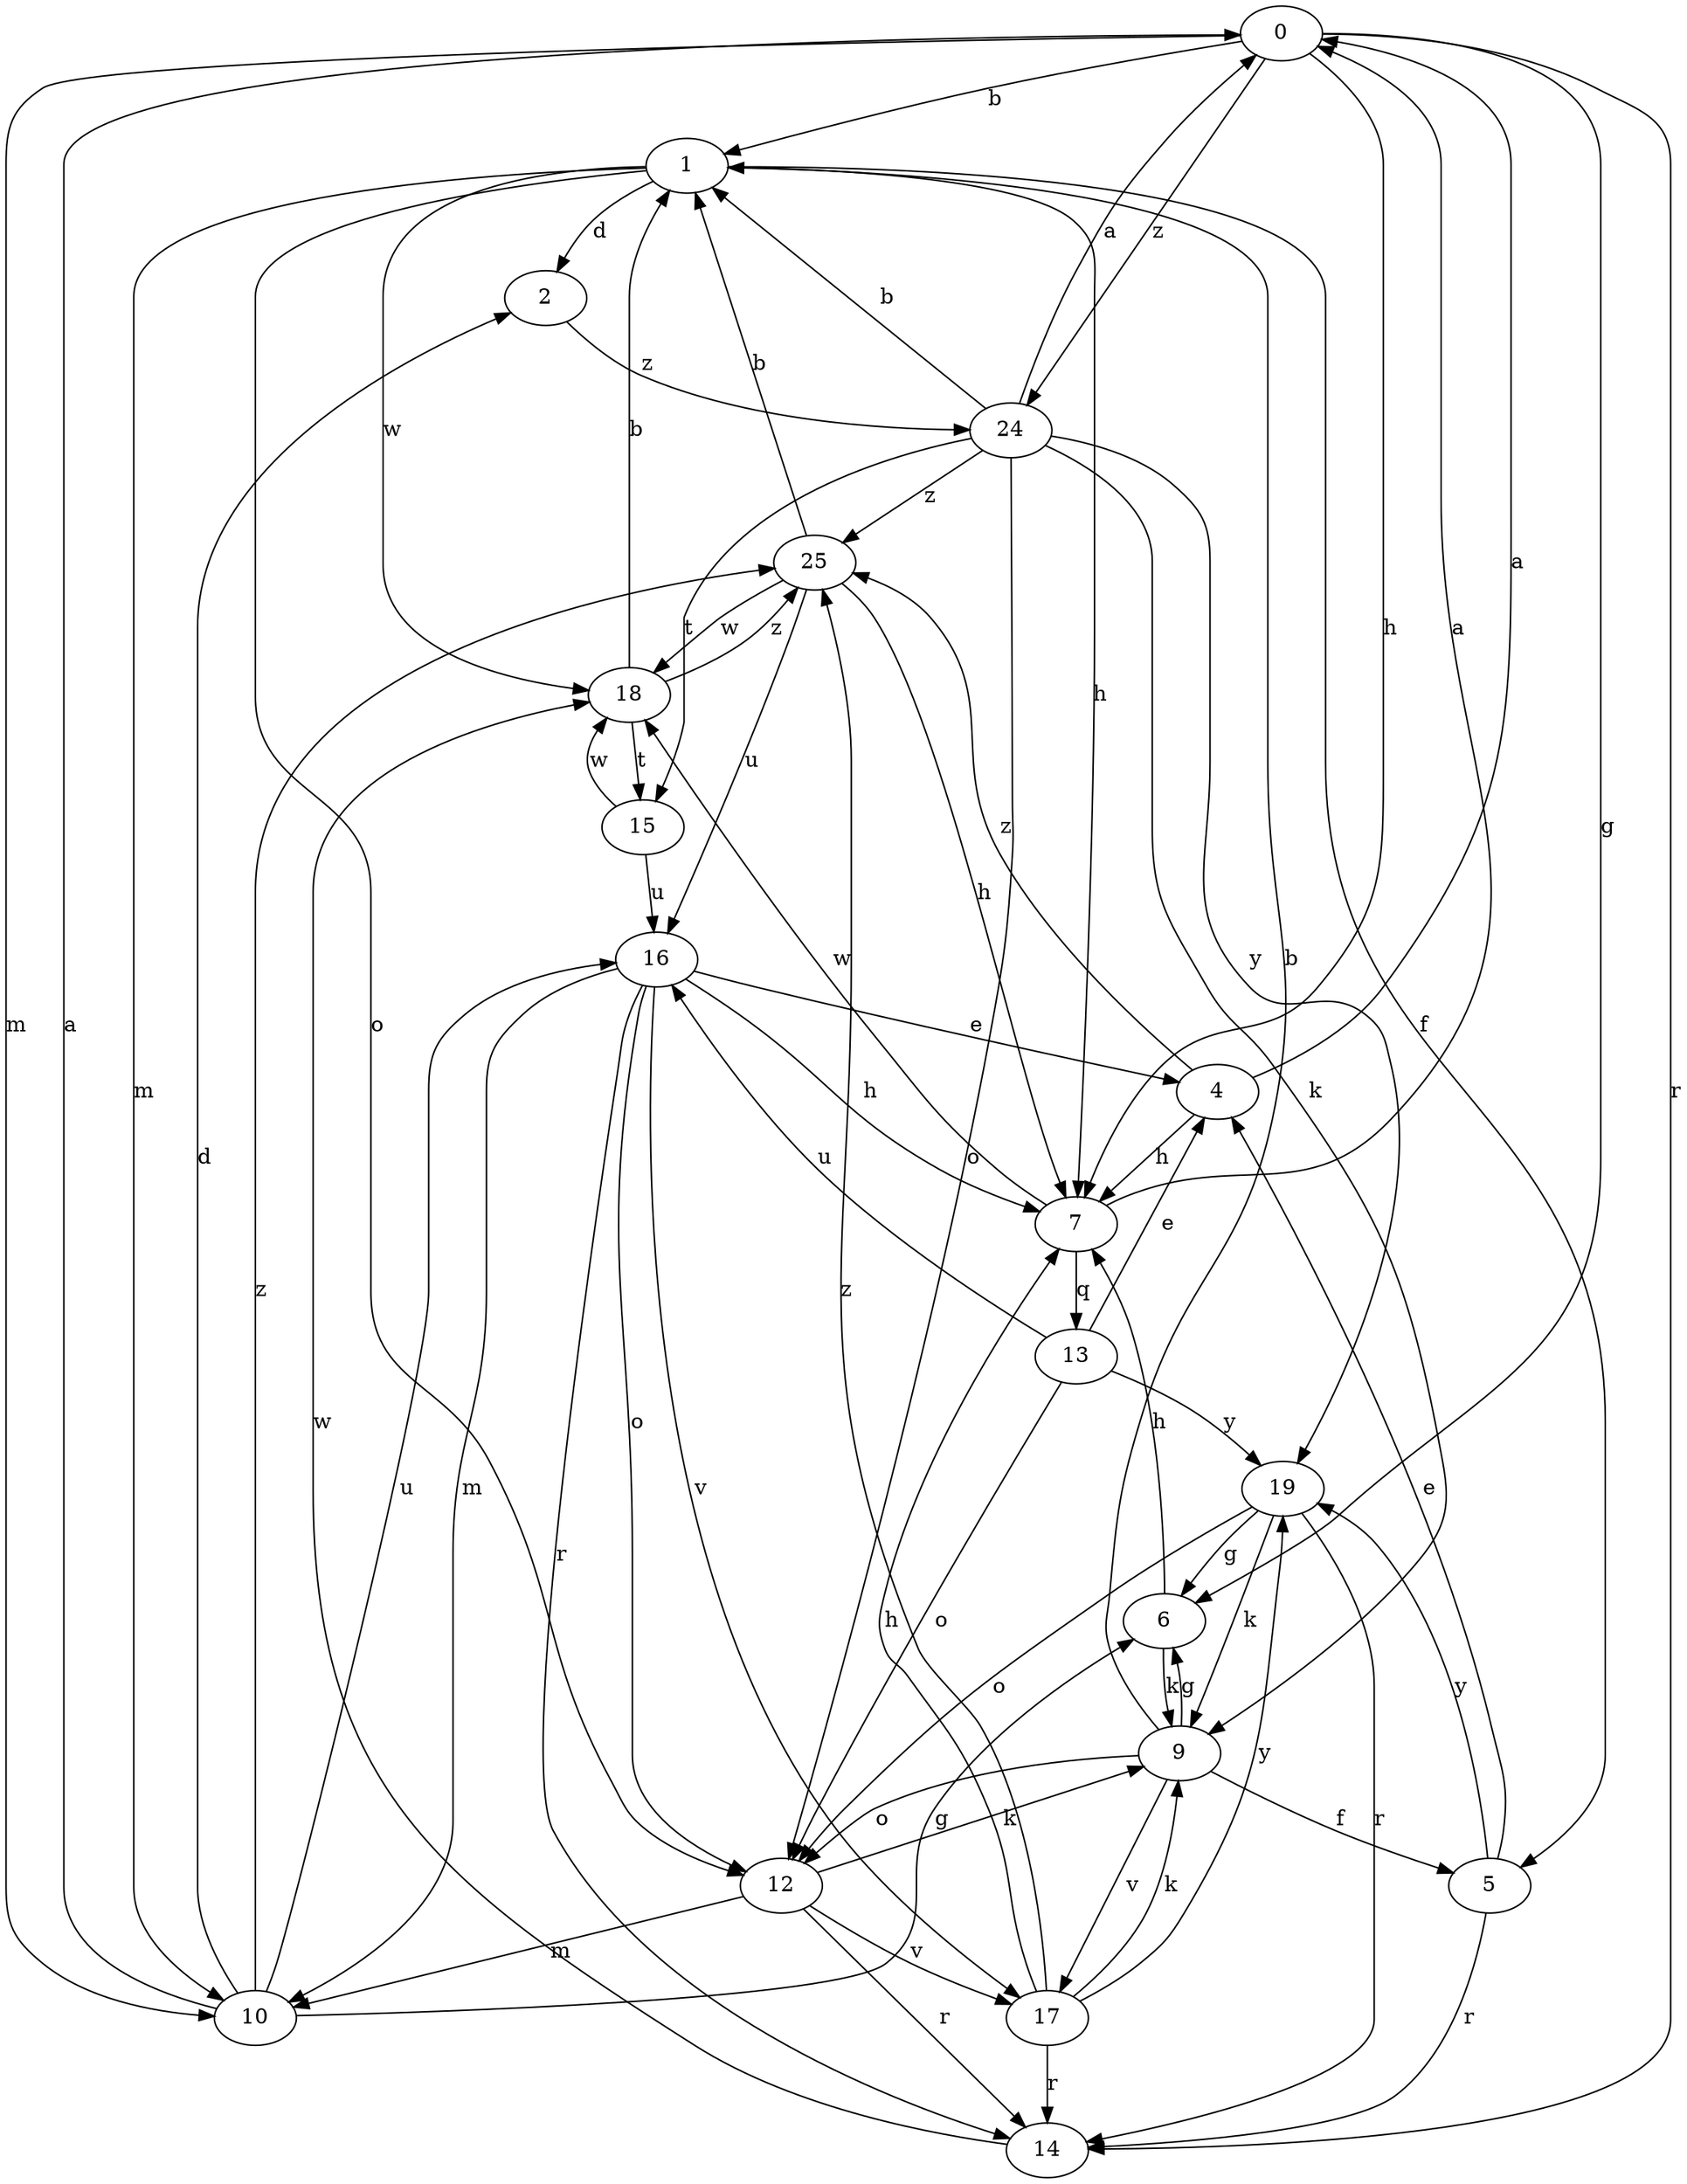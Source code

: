 strict digraph  {
0;
1;
2;
4;
5;
6;
7;
9;
10;
12;
13;
14;
15;
16;
17;
18;
19;
24;
25;
0 -> 1  [label=b];
0 -> 6  [label=g];
0 -> 7  [label=h];
0 -> 10  [label=m];
0 -> 14  [label=r];
0 -> 24  [label=z];
1 -> 2  [label=d];
1 -> 5  [label=f];
1 -> 7  [label=h];
1 -> 10  [label=m];
1 -> 12  [label=o];
1 -> 18  [label=w];
2 -> 24  [label=z];
4 -> 0  [label=a];
4 -> 7  [label=h];
4 -> 25  [label=z];
5 -> 4  [label=e];
5 -> 14  [label=r];
5 -> 19  [label=y];
6 -> 7  [label=h];
6 -> 9  [label=k];
7 -> 0  [label=a];
7 -> 13  [label=q];
7 -> 18  [label=w];
9 -> 1  [label=b];
9 -> 5  [label=f];
9 -> 6  [label=g];
9 -> 12  [label=o];
9 -> 17  [label=v];
10 -> 0  [label=a];
10 -> 2  [label=d];
10 -> 6  [label=g];
10 -> 16  [label=u];
10 -> 25  [label=z];
12 -> 9  [label=k];
12 -> 10  [label=m];
12 -> 14  [label=r];
12 -> 17  [label=v];
13 -> 4  [label=e];
13 -> 12  [label=o];
13 -> 16  [label=u];
13 -> 19  [label=y];
14 -> 18  [label=w];
15 -> 16  [label=u];
15 -> 18  [label=w];
16 -> 4  [label=e];
16 -> 7  [label=h];
16 -> 10  [label=m];
16 -> 12  [label=o];
16 -> 14  [label=r];
16 -> 17  [label=v];
17 -> 7  [label=h];
17 -> 9  [label=k];
17 -> 14  [label=r];
17 -> 19  [label=y];
17 -> 25  [label=z];
18 -> 1  [label=b];
18 -> 15  [label=t];
18 -> 25  [label=z];
19 -> 6  [label=g];
19 -> 9  [label=k];
19 -> 12  [label=o];
19 -> 14  [label=r];
24 -> 0  [label=a];
24 -> 1  [label=b];
24 -> 9  [label=k];
24 -> 12  [label=o];
24 -> 15  [label=t];
24 -> 19  [label=y];
24 -> 25  [label=z];
25 -> 1  [label=b];
25 -> 7  [label=h];
25 -> 16  [label=u];
25 -> 18  [label=w];
}
